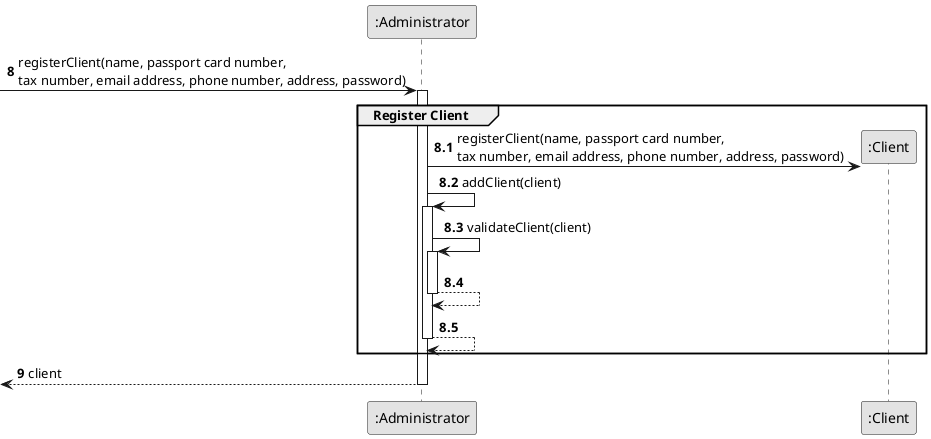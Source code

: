 @startuml
skinparam monochrome true
skinparam packageStyle rectangle
skinparam shadowing false

participant ":Administrator" as ADM
participant ":Client" as Client

autonumber 8
-> ADM : registerClient(name, passport card number, \ntax number, email address, phone number, address, password)

autonumber 8.1
activate ADM
    group Register Client

         ADM -> Client** : registerClient(name, passport card number, \ntax number, email address, phone number, address, password)
        ADM -> ADM : addClient(client)
        activate ADM

            ADM -> ADM : validateClient(client)
            activate ADM

                ADM --> ADM
            deactivate ADM

            ADM --> ADM
        deactivate ADM
    end

    autonumber 9
    <-- ADM : client
deactivate ADM


@enduml